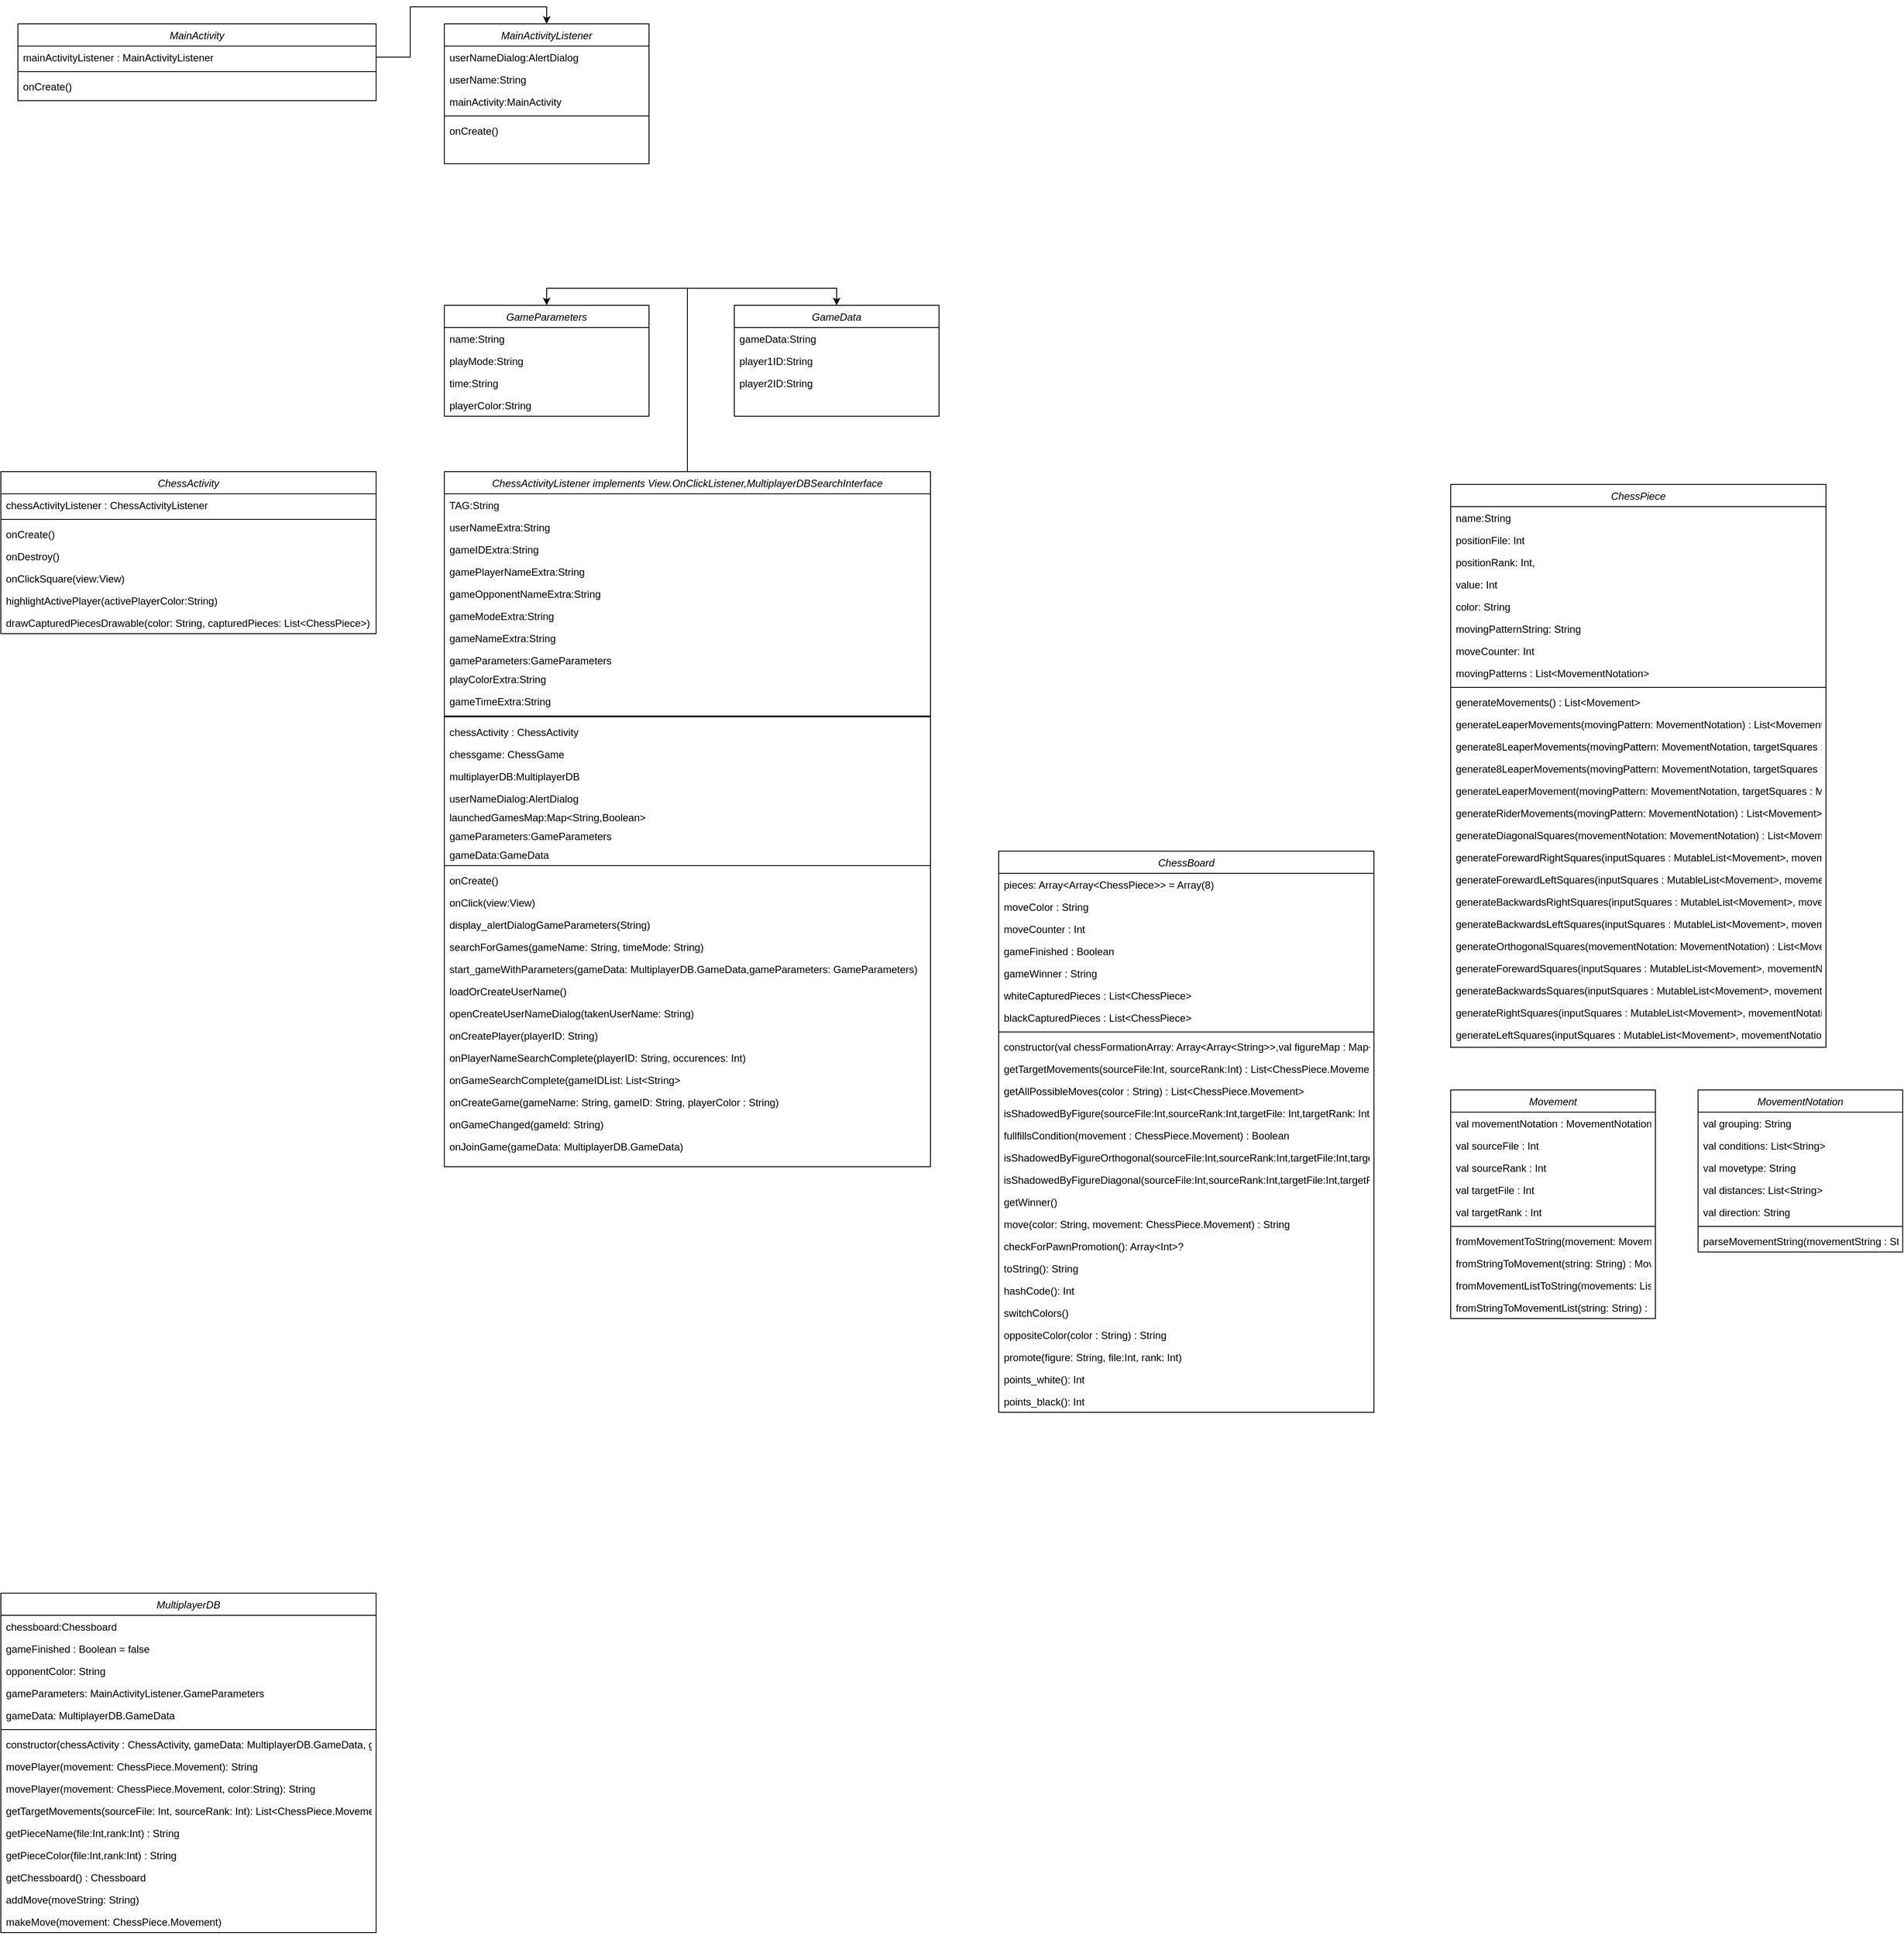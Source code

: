 <mxfile version="14.3.1" type="github">
  <diagram id="C5RBs43oDa-KdzZeNtuy" name="Page-1">
    <mxGraphModel dx="1583" dy="1800" grid="1" gridSize="10" guides="1" tooltips="1" connect="1" arrows="1" fold="1" page="1" pageScale="1" pageWidth="827" pageHeight="1169" math="0" shadow="0">
      <root>
        <mxCell id="WIyWlLk6GJQsqaUBKTNV-0" />
        <mxCell id="WIyWlLk6GJQsqaUBKTNV-1" parent="WIyWlLk6GJQsqaUBKTNV-0" />
        <mxCell id="zkfFHV4jXpPFQw0GAbJ--0" value="ChessActivity" style="swimlane;fontStyle=2;align=center;verticalAlign=top;childLayout=stackLayout;horizontal=1;startSize=26;horizontalStack=0;resizeParent=1;resizeLast=0;collapsible=1;marginBottom=0;rounded=0;shadow=0;strokeWidth=1;" parent="WIyWlLk6GJQsqaUBKTNV-1" vertex="1">
          <mxGeometry x="50" y="585" width="440" height="190" as="geometry">
            <mxRectangle x="230" y="140" width="160" height="26" as="alternateBounds" />
          </mxGeometry>
        </mxCell>
        <mxCell id="zkfFHV4jXpPFQw0GAbJ--3" value="chessActivityListener : ChessActivityListener" style="text;align=left;verticalAlign=top;spacingLeft=4;spacingRight=4;overflow=hidden;rotatable=0;points=[[0,0.5],[1,0.5]];portConstraint=eastwest;rounded=0;shadow=0;html=0;" parent="zkfFHV4jXpPFQw0GAbJ--0" vertex="1">
          <mxGeometry y="26" width="440" height="26" as="geometry" />
        </mxCell>
        <mxCell id="zkfFHV4jXpPFQw0GAbJ--4" value="" style="line;html=1;strokeWidth=1;align=left;verticalAlign=middle;spacingTop=-1;spacingLeft=3;spacingRight=3;rotatable=0;labelPosition=right;points=[];portConstraint=eastwest;" parent="zkfFHV4jXpPFQw0GAbJ--0" vertex="1">
          <mxGeometry y="52" width="440" height="8" as="geometry" />
        </mxCell>
        <mxCell id="zkfFHV4jXpPFQw0GAbJ--5" value="onCreate()" style="text;align=left;verticalAlign=top;spacingLeft=4;spacingRight=4;overflow=hidden;rotatable=0;points=[[0,0.5],[1,0.5]];portConstraint=eastwest;" parent="zkfFHV4jXpPFQw0GAbJ--0" vertex="1">
          <mxGeometry y="60" width="440" height="26" as="geometry" />
        </mxCell>
        <mxCell id="rWxJQ23QcNX7koDT0tqL-8" value="onDestroy()" style="text;align=left;verticalAlign=top;spacingLeft=4;spacingRight=4;overflow=hidden;rotatable=0;points=[[0,0.5],[1,0.5]];portConstraint=eastwest;" vertex="1" parent="zkfFHV4jXpPFQw0GAbJ--0">
          <mxGeometry y="86" width="440" height="26" as="geometry" />
        </mxCell>
        <mxCell id="rWxJQ23QcNX7koDT0tqL-9" value="onClickSquare(view:View)" style="text;align=left;verticalAlign=top;spacingLeft=4;spacingRight=4;overflow=hidden;rotatable=0;points=[[0,0.5],[1,0.5]];portConstraint=eastwest;" vertex="1" parent="zkfFHV4jXpPFQw0GAbJ--0">
          <mxGeometry y="112" width="440" height="26" as="geometry" />
        </mxCell>
        <mxCell id="rWxJQ23QcNX7koDT0tqL-10" value="highlightActivePlayer(activePlayerColor:String)" style="text;align=left;verticalAlign=top;spacingLeft=4;spacingRight=4;overflow=hidden;rotatable=0;points=[[0,0.5],[1,0.5]];portConstraint=eastwest;" vertex="1" parent="zkfFHV4jXpPFQw0GAbJ--0">
          <mxGeometry y="138" width="440" height="26" as="geometry" />
        </mxCell>
        <mxCell id="rWxJQ23QcNX7koDT0tqL-11" value="drawCapturedPiecesDrawable(color: String, capturedPieces: List&lt;ChessPiece&gt;)" style="text;align=left;verticalAlign=top;spacingLeft=4;spacingRight=4;overflow=hidden;rotatable=0;points=[[0,0.5],[1,0.5]];portConstraint=eastwest;" vertex="1" parent="zkfFHV4jXpPFQw0GAbJ--0">
          <mxGeometry y="164" width="440" height="26" as="geometry" />
        </mxCell>
        <mxCell id="rWxJQ23QcNX7koDT0tqL-0" value="MainActivityListener" style="swimlane;fontStyle=2;align=center;verticalAlign=top;childLayout=stackLayout;horizontal=1;startSize=26;horizontalStack=0;resizeParent=1;resizeLast=0;collapsible=1;marginBottom=0;rounded=0;shadow=0;strokeWidth=1;" vertex="1" parent="WIyWlLk6GJQsqaUBKTNV-1">
          <mxGeometry x="570" y="60" width="240" height="164" as="geometry">
            <mxRectangle x="230" y="140" width="160" height="26" as="alternateBounds" />
          </mxGeometry>
        </mxCell>
        <mxCell id="rWxJQ23QcNX7koDT0tqL-17" value="userNameDialog:AlertDialog" style="text;align=left;verticalAlign=top;spacingLeft=4;spacingRight=4;overflow=hidden;rotatable=0;points=[[0,0.5],[1,0.5]];portConstraint=eastwest;rounded=0;shadow=0;html=0;" vertex="1" parent="rWxJQ23QcNX7koDT0tqL-0">
          <mxGeometry y="26" width="240" height="26" as="geometry" />
        </mxCell>
        <mxCell id="rWxJQ23QcNX7koDT0tqL-18" value="userName:String" style="text;align=left;verticalAlign=top;spacingLeft=4;spacingRight=4;overflow=hidden;rotatable=0;points=[[0,0.5],[1,0.5]];portConstraint=eastwest;rounded=0;shadow=0;html=0;" vertex="1" parent="rWxJQ23QcNX7koDT0tqL-0">
          <mxGeometry y="52" width="240" height="26" as="geometry" />
        </mxCell>
        <mxCell id="rWxJQ23QcNX7koDT0tqL-16" value="mainActivity:MainActivity" style="text;align=left;verticalAlign=top;spacingLeft=4;spacingRight=4;overflow=hidden;rotatable=0;points=[[0,0.5],[1,0.5]];portConstraint=eastwest;rounded=0;shadow=0;html=0;" vertex="1" parent="rWxJQ23QcNX7koDT0tqL-0">
          <mxGeometry y="78" width="240" height="26" as="geometry" />
        </mxCell>
        <mxCell id="rWxJQ23QcNX7koDT0tqL-2" value="" style="line;html=1;strokeWidth=1;align=left;verticalAlign=middle;spacingTop=-1;spacingLeft=3;spacingRight=3;rotatable=0;labelPosition=right;points=[];portConstraint=eastwest;" vertex="1" parent="rWxJQ23QcNX7koDT0tqL-0">
          <mxGeometry y="104" width="240" height="8" as="geometry" />
        </mxCell>
        <mxCell id="rWxJQ23QcNX7koDT0tqL-3" value="onCreate()" style="text;align=left;verticalAlign=top;spacingLeft=4;spacingRight=4;overflow=hidden;rotatable=0;points=[[0,0.5],[1,0.5]];portConstraint=eastwest;" vertex="1" parent="rWxJQ23QcNX7koDT0tqL-0">
          <mxGeometry y="112" width="240" height="26" as="geometry" />
        </mxCell>
        <mxCell id="rWxJQ23QcNX7koDT0tqL-4" value="MainActivity" style="swimlane;fontStyle=2;align=center;verticalAlign=top;childLayout=stackLayout;horizontal=1;startSize=26;horizontalStack=0;resizeParent=1;resizeLast=0;collapsible=1;marginBottom=0;rounded=0;shadow=0;strokeWidth=1;" vertex="1" parent="WIyWlLk6GJQsqaUBKTNV-1">
          <mxGeometry x="70" y="60" width="420" height="90" as="geometry">
            <mxRectangle x="230" y="140" width="160" height="26" as="alternateBounds" />
          </mxGeometry>
        </mxCell>
        <mxCell id="rWxJQ23QcNX7koDT0tqL-5" value="mainActivityListener : MainActivityListener" style="text;align=left;verticalAlign=top;spacingLeft=4;spacingRight=4;overflow=hidden;rotatable=0;points=[[0,0.5],[1,0.5]];portConstraint=eastwest;rounded=0;shadow=0;html=0;" vertex="1" parent="rWxJQ23QcNX7koDT0tqL-4">
          <mxGeometry y="26" width="420" height="26" as="geometry" />
        </mxCell>
        <mxCell id="rWxJQ23QcNX7koDT0tqL-6" value="" style="line;html=1;strokeWidth=1;align=left;verticalAlign=middle;spacingTop=-1;spacingLeft=3;spacingRight=3;rotatable=0;labelPosition=right;points=[];portConstraint=eastwest;" vertex="1" parent="rWxJQ23QcNX7koDT0tqL-4">
          <mxGeometry y="52" width="420" height="8" as="geometry" />
        </mxCell>
        <mxCell id="rWxJQ23QcNX7koDT0tqL-7" value="onCreate()" style="text;align=left;verticalAlign=top;spacingLeft=4;spacingRight=4;overflow=hidden;rotatable=0;points=[[0,0.5],[1,0.5]];portConstraint=eastwest;" vertex="1" parent="rWxJQ23QcNX7koDT0tqL-4">
          <mxGeometry y="60" width="420" height="26" as="geometry" />
        </mxCell>
        <mxCell id="rWxJQ23QcNX7koDT0tqL-77" style="edgeStyle=orthogonalEdgeStyle;rounded=0;orthogonalLoop=1;jettySize=auto;html=1;exitX=0.5;exitY=0;exitDx=0;exitDy=0;entryX=0.5;entryY=0;entryDx=0;entryDy=0;" edge="1" parent="WIyWlLk6GJQsqaUBKTNV-1" source="rWxJQ23QcNX7koDT0tqL-12" target="rWxJQ23QcNX7koDT0tqL-19">
          <mxGeometry relative="1" as="geometry">
            <mxPoint x="800" y="350" as="targetPoint" />
          </mxGeometry>
        </mxCell>
        <mxCell id="rWxJQ23QcNX7koDT0tqL-78" style="edgeStyle=orthogonalEdgeStyle;rounded=0;orthogonalLoop=1;jettySize=auto;html=1;exitX=0.5;exitY=0;exitDx=0;exitDy=0;entryX=0.5;entryY=0;entryDx=0;entryDy=0;" edge="1" parent="WIyWlLk6GJQsqaUBKTNV-1" source="rWxJQ23QcNX7koDT0tqL-12" target="rWxJQ23QcNX7koDT0tqL-26">
          <mxGeometry relative="1" as="geometry" />
        </mxCell>
        <mxCell id="rWxJQ23QcNX7koDT0tqL-12" value="ChessActivityListener implements View.OnClickListener,MultiplayerDBSearchInterface" style="swimlane;fontStyle=2;align=center;verticalAlign=top;childLayout=stackLayout;horizontal=1;startSize=26;horizontalStack=0;resizeParent=1;resizeLast=0;collapsible=1;marginBottom=0;rounded=0;shadow=0;strokeWidth=1;" vertex="1" parent="WIyWlLk6GJQsqaUBKTNV-1">
          <mxGeometry x="570" y="585" width="570" height="815" as="geometry">
            <mxRectangle x="230" y="140" width="160" height="26" as="alternateBounds" />
          </mxGeometry>
        </mxCell>
        <mxCell id="rWxJQ23QcNX7koDT0tqL-37" value="TAG:String" style="text;align=left;verticalAlign=top;spacingLeft=4;spacingRight=4;overflow=hidden;rotatable=0;points=[[0,0.5],[1,0.5]];portConstraint=eastwest;rounded=0;shadow=0;html=0;" vertex="1" parent="rWxJQ23QcNX7koDT0tqL-12">
          <mxGeometry y="26" width="570" height="26" as="geometry" />
        </mxCell>
        <mxCell id="rWxJQ23QcNX7koDT0tqL-38" value="userNameExtra:String" style="text;align=left;verticalAlign=top;spacingLeft=4;spacingRight=4;overflow=hidden;rotatable=0;points=[[0,0.5],[1,0.5]];portConstraint=eastwest;rounded=0;shadow=0;html=0;" vertex="1" parent="rWxJQ23QcNX7koDT0tqL-12">
          <mxGeometry y="52" width="570" height="26" as="geometry" />
        </mxCell>
        <mxCell id="rWxJQ23QcNX7koDT0tqL-44" value="gameIDExtra:String" style="text;align=left;verticalAlign=top;spacingLeft=4;spacingRight=4;overflow=hidden;rotatable=0;points=[[0,0.5],[1,0.5]];portConstraint=eastwest;rounded=0;shadow=0;html=0;" vertex="1" parent="rWxJQ23QcNX7koDT0tqL-12">
          <mxGeometry y="78" width="570" height="26" as="geometry" />
        </mxCell>
        <mxCell id="rWxJQ23QcNX7koDT0tqL-45" value="gamePlayerNameExtra:String&#xa;" style="text;align=left;verticalAlign=top;spacingLeft=4;spacingRight=4;overflow=hidden;rotatable=0;points=[[0,0.5],[1,0.5]];portConstraint=eastwest;rounded=0;shadow=0;html=0;" vertex="1" parent="rWxJQ23QcNX7koDT0tqL-12">
          <mxGeometry y="104" width="570" height="26" as="geometry" />
        </mxCell>
        <mxCell id="rWxJQ23QcNX7koDT0tqL-46" value="gameOpponentNameExtra:String" style="text;align=left;verticalAlign=top;spacingLeft=4;spacingRight=4;overflow=hidden;rotatable=0;points=[[0,0.5],[1,0.5]];portConstraint=eastwest;rounded=0;shadow=0;html=0;" vertex="1" parent="rWxJQ23QcNX7koDT0tqL-12">
          <mxGeometry y="130" width="570" height="26" as="geometry" />
        </mxCell>
        <mxCell id="rWxJQ23QcNX7koDT0tqL-47" value="gameModeExtra:String" style="text;align=left;verticalAlign=top;spacingLeft=4;spacingRight=4;overflow=hidden;rotatable=0;points=[[0,0.5],[1,0.5]];portConstraint=eastwest;rounded=0;shadow=0;html=0;" vertex="1" parent="rWxJQ23QcNX7koDT0tqL-12">
          <mxGeometry y="156" width="570" height="26" as="geometry" />
        </mxCell>
        <mxCell id="rWxJQ23QcNX7koDT0tqL-48" value="gameNameExtra:String" style="text;align=left;verticalAlign=top;spacingLeft=4;spacingRight=4;overflow=hidden;rotatable=0;points=[[0,0.5],[1,0.5]];portConstraint=eastwest;rounded=0;shadow=0;html=0;" vertex="1" parent="rWxJQ23QcNX7koDT0tqL-12">
          <mxGeometry y="182" width="570" height="26" as="geometry" />
        </mxCell>
        <mxCell id="rWxJQ23QcNX7koDT0tqL-82" value="gameParameters:GameParameters" style="text;align=left;verticalAlign=top;spacingLeft=4;spacingRight=4;overflow=hidden;rotatable=0;points=[[0,0.5],[1,0.5]];portConstraint=eastwest;rounded=0;shadow=0;html=0;" vertex="1" parent="rWxJQ23QcNX7koDT0tqL-12">
          <mxGeometry y="208" width="570" height="22" as="geometry" />
        </mxCell>
        <mxCell id="rWxJQ23QcNX7koDT0tqL-50" value="playColorExtra:String" style="text;align=left;verticalAlign=top;spacingLeft=4;spacingRight=4;overflow=hidden;rotatable=0;points=[[0,0.5],[1,0.5]];portConstraint=eastwest;rounded=0;shadow=0;html=0;" vertex="1" parent="rWxJQ23QcNX7koDT0tqL-12">
          <mxGeometry y="230" width="570" height="26" as="geometry" />
        </mxCell>
        <mxCell id="rWxJQ23QcNX7koDT0tqL-49" value="gameTimeExtra:String" style="text;align=left;verticalAlign=top;spacingLeft=4;spacingRight=4;overflow=hidden;rotatable=0;points=[[0,0.5],[1,0.5]];portConstraint=eastwest;rounded=0;shadow=0;html=0;" vertex="1" parent="rWxJQ23QcNX7koDT0tqL-12">
          <mxGeometry y="256" width="570" height="26" as="geometry" />
        </mxCell>
        <mxCell id="rWxJQ23QcNX7koDT0tqL-88" value="" style="line;strokeWidth=2;html=1;" vertex="1" parent="rWxJQ23QcNX7koDT0tqL-12">
          <mxGeometry y="282" width="570" height="10" as="geometry" />
        </mxCell>
        <mxCell id="rWxJQ23QcNX7koDT0tqL-13" value="chessActivity : ChessActivity" style="text;align=left;verticalAlign=top;spacingLeft=4;spacingRight=4;overflow=hidden;rotatable=0;points=[[0,0.5],[1,0.5]];portConstraint=eastwest;rounded=0;shadow=0;html=0;" vertex="1" parent="rWxJQ23QcNX7koDT0tqL-12">
          <mxGeometry y="292" width="570" height="26" as="geometry" />
        </mxCell>
        <mxCell id="rWxJQ23QcNX7koDT0tqL-67" value="chessgame: ChessGame" style="text;align=left;verticalAlign=top;spacingLeft=4;spacingRight=4;overflow=hidden;rotatable=0;points=[[0,0.5],[1,0.5]];portConstraint=eastwest;rounded=0;shadow=0;html=0;" vertex="1" parent="rWxJQ23QcNX7koDT0tqL-12">
          <mxGeometry y="318" width="570" height="26" as="geometry" />
        </mxCell>
        <mxCell id="rWxJQ23QcNX7koDT0tqL-32" value="multiplayerDB:MultiplayerDB" style="text;align=left;verticalAlign=top;spacingLeft=4;spacingRight=4;overflow=hidden;rotatable=0;points=[[0,0.5],[1,0.5]];portConstraint=eastwest;rounded=0;shadow=0;html=0;" vertex="1" parent="rWxJQ23QcNX7koDT0tqL-12">
          <mxGeometry y="344" width="570" height="26" as="geometry" />
        </mxCell>
        <mxCell id="rWxJQ23QcNX7koDT0tqL-33" value="userNameDialog:AlertDialog" style="text;align=left;verticalAlign=top;spacingLeft=4;spacingRight=4;overflow=hidden;rotatable=0;points=[[0,0.5],[1,0.5]];portConstraint=eastwest;rounded=0;shadow=0;html=0;" vertex="1" parent="rWxJQ23QcNX7koDT0tqL-12">
          <mxGeometry y="370" width="570" height="22" as="geometry" />
        </mxCell>
        <mxCell id="rWxJQ23QcNX7koDT0tqL-34" value="launchedGamesMap:Map&lt;String,Boolean&gt;" style="text;align=left;verticalAlign=top;spacingLeft=4;spacingRight=4;overflow=hidden;rotatable=0;points=[[0,0.5],[1,0.5]];portConstraint=eastwest;rounded=0;shadow=0;html=0;" vertex="1" parent="rWxJQ23QcNX7koDT0tqL-12">
          <mxGeometry y="392" width="570" height="22" as="geometry" />
        </mxCell>
        <mxCell id="rWxJQ23QcNX7koDT0tqL-35" value="gameParameters:GameParameters" style="text;align=left;verticalAlign=top;spacingLeft=4;spacingRight=4;overflow=hidden;rotatable=0;points=[[0,0.5],[1,0.5]];portConstraint=eastwest;rounded=0;shadow=0;html=0;" vertex="1" parent="rWxJQ23QcNX7koDT0tqL-12">
          <mxGeometry y="414" width="570" height="22" as="geometry" />
        </mxCell>
        <mxCell id="rWxJQ23QcNX7koDT0tqL-85" value="gameData:GameData" style="text;align=left;verticalAlign=top;spacingLeft=4;spacingRight=4;overflow=hidden;rotatable=0;points=[[0,0.5],[1,0.5]];portConstraint=eastwest;rounded=0;shadow=0;html=0;" vertex="1" parent="rWxJQ23QcNX7koDT0tqL-12">
          <mxGeometry y="436" width="570" height="22" as="geometry" />
        </mxCell>
        <mxCell id="rWxJQ23QcNX7koDT0tqL-14" value="" style="line;html=1;strokeWidth=1;align=left;verticalAlign=middle;spacingTop=-1;spacingLeft=3;spacingRight=3;rotatable=0;labelPosition=right;points=[];portConstraint=eastwest;" vertex="1" parent="rWxJQ23QcNX7koDT0tqL-12">
          <mxGeometry y="458" width="570" height="8" as="geometry" />
        </mxCell>
        <mxCell id="rWxJQ23QcNX7koDT0tqL-15" value="onCreate()" style="text;align=left;verticalAlign=top;spacingLeft=4;spacingRight=4;overflow=hidden;rotatable=0;points=[[0,0.5],[1,0.5]];portConstraint=eastwest;" vertex="1" parent="rWxJQ23QcNX7koDT0tqL-12">
          <mxGeometry y="466" width="570" height="26" as="geometry" />
        </mxCell>
        <mxCell id="rWxJQ23QcNX7koDT0tqL-51" value="onClick(view:View)" style="text;align=left;verticalAlign=top;spacingLeft=4;spacingRight=4;overflow=hidden;rotatable=0;points=[[0,0.5],[1,0.5]];portConstraint=eastwest;" vertex="1" parent="rWxJQ23QcNX7koDT0tqL-12">
          <mxGeometry y="492" width="570" height="26" as="geometry" />
        </mxCell>
        <mxCell id="rWxJQ23QcNX7koDT0tqL-52" value="display_alertDialogGameParameters(String)" style="text;align=left;verticalAlign=top;spacingLeft=4;spacingRight=4;overflow=hidden;rotatable=0;points=[[0,0.5],[1,0.5]];portConstraint=eastwest;" vertex="1" parent="rWxJQ23QcNX7koDT0tqL-12">
          <mxGeometry y="518" width="570" height="26" as="geometry" />
        </mxCell>
        <mxCell id="rWxJQ23QcNX7koDT0tqL-55" value="searchForGames(gameName: String, timeMode: String)&#xa;" style="text;align=left;verticalAlign=top;spacingLeft=4;spacingRight=4;overflow=hidden;rotatable=0;points=[[0,0.5],[1,0.5]];portConstraint=eastwest;" vertex="1" parent="rWxJQ23QcNX7koDT0tqL-12">
          <mxGeometry y="544" width="570" height="26" as="geometry" />
        </mxCell>
        <mxCell id="rWxJQ23QcNX7koDT0tqL-56" value="start_gameWithParameters(gameData: MultiplayerDB.GameData,gameParameters: GameParameters)&#xa;" style="text;align=left;verticalAlign=top;spacingLeft=4;spacingRight=4;overflow=hidden;rotatable=0;points=[[0,0.5],[1,0.5]];portConstraint=eastwest;" vertex="1" parent="rWxJQ23QcNX7koDT0tqL-12">
          <mxGeometry y="570" width="570" height="26" as="geometry" />
        </mxCell>
        <mxCell id="rWxJQ23QcNX7koDT0tqL-57" value="loadOrCreateUserName()" style="text;align=left;verticalAlign=top;spacingLeft=4;spacingRight=4;overflow=hidden;rotatable=0;points=[[0,0.5],[1,0.5]];portConstraint=eastwest;" vertex="1" parent="rWxJQ23QcNX7koDT0tqL-12">
          <mxGeometry y="596" width="570" height="26" as="geometry" />
        </mxCell>
        <mxCell id="rWxJQ23QcNX7koDT0tqL-58" value="openCreateUserNameDialog(takenUserName: String)" style="text;align=left;verticalAlign=top;spacingLeft=4;spacingRight=4;overflow=hidden;rotatable=0;points=[[0,0.5],[1,0.5]];portConstraint=eastwest;" vertex="1" parent="rWxJQ23QcNX7koDT0tqL-12">
          <mxGeometry y="622" width="570" height="26" as="geometry" />
        </mxCell>
        <mxCell id="rWxJQ23QcNX7koDT0tqL-59" value=" onCreatePlayer(playerID: String)" style="text;align=left;verticalAlign=top;spacingLeft=4;spacingRight=4;overflow=hidden;rotatable=0;points=[[0,0.5],[1,0.5]];portConstraint=eastwest;" vertex="1" parent="rWxJQ23QcNX7koDT0tqL-12">
          <mxGeometry y="648" width="570" height="26" as="geometry" />
        </mxCell>
        <mxCell id="rWxJQ23QcNX7koDT0tqL-60" value="onPlayerNameSearchComplete(playerID: String, occurences: Int)" style="text;align=left;verticalAlign=top;spacingLeft=4;spacingRight=4;overflow=hidden;rotatable=0;points=[[0,0.5],[1,0.5]];portConstraint=eastwest;" vertex="1" parent="rWxJQ23QcNX7koDT0tqL-12">
          <mxGeometry y="674" width="570" height="26" as="geometry" />
        </mxCell>
        <mxCell id="rWxJQ23QcNX7koDT0tqL-61" value="onGameSearchComplete(gameIDList: List&lt;String&gt;" style="text;align=left;verticalAlign=top;spacingLeft=4;spacingRight=4;overflow=hidden;rotatable=0;points=[[0,0.5],[1,0.5]];portConstraint=eastwest;" vertex="1" parent="rWxJQ23QcNX7koDT0tqL-12">
          <mxGeometry y="700" width="570" height="26" as="geometry" />
        </mxCell>
        <mxCell id="rWxJQ23QcNX7koDT0tqL-62" value="onCreateGame(gameName: String, gameID: String, playerColor : String)" style="text;align=left;verticalAlign=top;spacingLeft=4;spacingRight=4;overflow=hidden;rotatable=0;points=[[0,0.5],[1,0.5]];portConstraint=eastwest;" vertex="1" parent="rWxJQ23QcNX7koDT0tqL-12">
          <mxGeometry y="726" width="570" height="26" as="geometry" />
        </mxCell>
        <mxCell id="rWxJQ23QcNX7koDT0tqL-63" value="onGameChanged(gameId: String)" style="text;align=left;verticalAlign=top;spacingLeft=4;spacingRight=4;overflow=hidden;rotatable=0;points=[[0,0.5],[1,0.5]];portConstraint=eastwest;" vertex="1" parent="rWxJQ23QcNX7koDT0tqL-12">
          <mxGeometry y="752" width="570" height="26" as="geometry" />
        </mxCell>
        <mxCell id="rWxJQ23QcNX7koDT0tqL-64" value="onJoinGame(gameData: MultiplayerDB.GameData)" style="text;align=left;verticalAlign=top;spacingLeft=4;spacingRight=4;overflow=hidden;rotatable=0;points=[[0,0.5],[1,0.5]];portConstraint=eastwest;" vertex="1" parent="rWxJQ23QcNX7koDT0tqL-12">
          <mxGeometry y="778" width="570" height="26" as="geometry" />
        </mxCell>
        <mxCell id="rWxJQ23QcNX7koDT0tqL-19" value="GameParameters" style="swimlane;fontStyle=2;align=center;verticalAlign=top;childLayout=stackLayout;horizontal=1;startSize=26;horizontalStack=0;resizeParent=1;resizeLast=0;collapsible=1;marginBottom=0;rounded=0;shadow=0;strokeWidth=1;" vertex="1" parent="WIyWlLk6GJQsqaUBKTNV-1">
          <mxGeometry x="570" y="390" width="240" height="130" as="geometry">
            <mxRectangle x="230" y="140" width="160" height="26" as="alternateBounds" />
          </mxGeometry>
        </mxCell>
        <mxCell id="rWxJQ23QcNX7koDT0tqL-20" value="name:String" style="text;align=left;verticalAlign=top;spacingLeft=4;spacingRight=4;overflow=hidden;rotatable=0;points=[[0,0.5],[1,0.5]];portConstraint=eastwest;rounded=0;shadow=0;html=0;" vertex="1" parent="rWxJQ23QcNX7koDT0tqL-19">
          <mxGeometry y="26" width="240" height="26" as="geometry" />
        </mxCell>
        <mxCell id="rWxJQ23QcNX7koDT0tqL-23" value="playMode:String" style="text;align=left;verticalAlign=top;spacingLeft=4;spacingRight=4;overflow=hidden;rotatable=0;points=[[0,0.5],[1,0.5]];portConstraint=eastwest;rounded=0;shadow=0;html=0;" vertex="1" parent="rWxJQ23QcNX7koDT0tqL-19">
          <mxGeometry y="52" width="240" height="26" as="geometry" />
        </mxCell>
        <mxCell id="rWxJQ23QcNX7koDT0tqL-24" value="time:String" style="text;align=left;verticalAlign=top;spacingLeft=4;spacingRight=4;overflow=hidden;rotatable=0;points=[[0,0.5],[1,0.5]];portConstraint=eastwest;rounded=0;shadow=0;html=0;" vertex="1" parent="rWxJQ23QcNX7koDT0tqL-19">
          <mxGeometry y="78" width="240" height="26" as="geometry" />
        </mxCell>
        <mxCell id="rWxJQ23QcNX7koDT0tqL-25" value="playerColor:String" style="text;align=left;verticalAlign=top;spacingLeft=4;spacingRight=4;overflow=hidden;rotatable=0;points=[[0,0.5],[1,0.5]];portConstraint=eastwest;rounded=0;shadow=0;html=0;" vertex="1" parent="rWxJQ23QcNX7koDT0tqL-19">
          <mxGeometry y="104" width="240" height="26" as="geometry" />
        </mxCell>
        <mxCell id="rWxJQ23QcNX7koDT0tqL-26" value="GameData" style="swimlane;fontStyle=2;align=center;verticalAlign=top;childLayout=stackLayout;horizontal=1;startSize=26;horizontalStack=0;resizeParent=1;resizeLast=0;collapsible=1;marginBottom=0;rounded=0;shadow=0;strokeWidth=1;" vertex="1" parent="WIyWlLk6GJQsqaUBKTNV-1">
          <mxGeometry x="910" y="390" width="240" height="130" as="geometry">
            <mxRectangle x="230" y="140" width="160" height="26" as="alternateBounds" />
          </mxGeometry>
        </mxCell>
        <mxCell id="rWxJQ23QcNX7koDT0tqL-27" value="gameData:String" style="text;align=left;verticalAlign=top;spacingLeft=4;spacingRight=4;overflow=hidden;rotatable=0;points=[[0,0.5],[1,0.5]];portConstraint=eastwest;rounded=0;shadow=0;html=0;" vertex="1" parent="rWxJQ23QcNX7koDT0tqL-26">
          <mxGeometry y="26" width="240" height="26" as="geometry" />
        </mxCell>
        <mxCell id="rWxJQ23QcNX7koDT0tqL-31" value="player1ID:String" style="text;align=left;verticalAlign=top;spacingLeft=4;spacingRight=4;overflow=hidden;rotatable=0;points=[[0,0.5],[1,0.5]];portConstraint=eastwest;rounded=0;shadow=0;html=0;" vertex="1" parent="rWxJQ23QcNX7koDT0tqL-26">
          <mxGeometry y="52" width="240" height="26" as="geometry" />
        </mxCell>
        <mxCell id="rWxJQ23QcNX7koDT0tqL-28" value="player2ID:String" style="text;align=left;verticalAlign=top;spacingLeft=4;spacingRight=4;overflow=hidden;rotatable=0;points=[[0,0.5],[1,0.5]];portConstraint=eastwest;rounded=0;shadow=0;html=0;" vertex="1" parent="rWxJQ23QcNX7koDT0tqL-26">
          <mxGeometry y="78" width="240" height="26" as="geometry" />
        </mxCell>
        <mxCell id="rWxJQ23QcNX7koDT0tqL-68" value="MultiplayerDB" style="swimlane;fontStyle=2;align=center;verticalAlign=top;childLayout=stackLayout;horizontal=1;startSize=26;horizontalStack=0;resizeParent=1;resizeLast=0;collapsible=1;marginBottom=0;rounded=0;shadow=0;strokeWidth=1;" vertex="1" parent="WIyWlLk6GJQsqaUBKTNV-1">
          <mxGeometry x="50" y="1900" width="440" height="398" as="geometry">
            <mxRectangle x="230" y="140" width="160" height="26" as="alternateBounds" />
          </mxGeometry>
        </mxCell>
        <mxCell id="rWxJQ23QcNX7koDT0tqL-69" value="chessboard:Chessboard" style="text;align=left;verticalAlign=top;spacingLeft=4;spacingRight=4;overflow=hidden;rotatable=0;points=[[0,0.5],[1,0.5]];portConstraint=eastwest;rounded=0;shadow=0;html=0;" vertex="1" parent="rWxJQ23QcNX7koDT0tqL-68">
          <mxGeometry y="26" width="440" height="26" as="geometry" />
        </mxCell>
        <mxCell id="rWxJQ23QcNX7koDT0tqL-94" value="gameFinished : Boolean = false" style="text;align=left;verticalAlign=top;spacingLeft=4;spacingRight=4;overflow=hidden;rotatable=0;points=[[0,0.5],[1,0.5]];portConstraint=eastwest;rounded=0;shadow=0;html=0;" vertex="1" parent="rWxJQ23QcNX7koDT0tqL-68">
          <mxGeometry y="52" width="440" height="26" as="geometry" />
        </mxCell>
        <mxCell id="rWxJQ23QcNX7koDT0tqL-93" value="opponentColor: String" style="text;align=left;verticalAlign=top;spacingLeft=4;spacingRight=4;overflow=hidden;rotatable=0;points=[[0,0.5],[1,0.5]];portConstraint=eastwest;rounded=0;shadow=0;html=0;" vertex="1" parent="rWxJQ23QcNX7koDT0tqL-68">
          <mxGeometry y="78" width="440" height="26" as="geometry" />
        </mxCell>
        <mxCell id="rWxJQ23QcNX7koDT0tqL-92" value="gameParameters: MainActivityListener.GameParameters" style="text;align=left;verticalAlign=top;spacingLeft=4;spacingRight=4;overflow=hidden;rotatable=0;points=[[0,0.5],[1,0.5]];portConstraint=eastwest;rounded=0;shadow=0;html=0;" vertex="1" parent="rWxJQ23QcNX7koDT0tqL-68">
          <mxGeometry y="104" width="440" height="26" as="geometry" />
        </mxCell>
        <mxCell id="rWxJQ23QcNX7koDT0tqL-91" value="gameData: MultiplayerDB.GameData" style="text;align=left;verticalAlign=top;spacingLeft=4;spacingRight=4;overflow=hidden;rotatable=0;points=[[0,0.5],[1,0.5]];portConstraint=eastwest;rounded=0;shadow=0;html=0;" vertex="1" parent="rWxJQ23QcNX7koDT0tqL-68">
          <mxGeometry y="130" width="440" height="26" as="geometry" />
        </mxCell>
        <mxCell id="rWxJQ23QcNX7koDT0tqL-70" value="" style="line;html=1;strokeWidth=1;align=left;verticalAlign=middle;spacingTop=-1;spacingLeft=3;spacingRight=3;rotatable=0;labelPosition=right;points=[];portConstraint=eastwest;" vertex="1" parent="rWxJQ23QcNX7koDT0tqL-68">
          <mxGeometry y="156" width="440" height="8" as="geometry" />
        </mxCell>
        <mxCell id="rWxJQ23QcNX7koDT0tqL-95" value="constructor(chessActivity : ChessActivity, gameData: MultiplayerDB.GameData, gameParameters: MainActivityListener.GameParameters)&#xa;" style="text;align=left;verticalAlign=top;spacingLeft=4;spacingRight=4;overflow=hidden;rotatable=0;points=[[0,0.5],[1,0.5]];portConstraint=eastwest;rounded=0;shadow=0;html=0;" vertex="1" parent="rWxJQ23QcNX7koDT0tqL-68">
          <mxGeometry y="164" width="440" height="26" as="geometry" />
        </mxCell>
        <mxCell id="rWxJQ23QcNX7koDT0tqL-96" value="movePlayer(movement: ChessPiece.Movement): String" style="text;align=left;verticalAlign=top;spacingLeft=4;spacingRight=4;overflow=hidden;rotatable=0;points=[[0,0.5],[1,0.5]];portConstraint=eastwest;rounded=0;shadow=0;html=0;" vertex="1" parent="rWxJQ23QcNX7koDT0tqL-68">
          <mxGeometry y="190" width="440" height="26" as="geometry" />
        </mxCell>
        <mxCell id="rWxJQ23QcNX7koDT0tqL-97" value="movePlayer(movement: ChessPiece.Movement, color:String): String" style="text;align=left;verticalAlign=top;spacingLeft=4;spacingRight=4;overflow=hidden;rotatable=0;points=[[0,0.5],[1,0.5]];portConstraint=eastwest;rounded=0;shadow=0;html=0;" vertex="1" parent="rWxJQ23QcNX7koDT0tqL-68">
          <mxGeometry y="216" width="440" height="26" as="geometry" />
        </mxCell>
        <mxCell id="rWxJQ23QcNX7koDT0tqL-98" value="getTargetMovements(sourceFile: Int, sourceRank: Int): List&lt;ChessPiece.Movement&gt;" style="text;align=left;verticalAlign=top;spacingLeft=4;spacingRight=4;overflow=hidden;rotatable=0;points=[[0,0.5],[1,0.5]];portConstraint=eastwest;rounded=0;shadow=0;html=0;" vertex="1" parent="rWxJQ23QcNX7koDT0tqL-68">
          <mxGeometry y="242" width="440" height="26" as="geometry" />
        </mxCell>
        <mxCell id="rWxJQ23QcNX7koDT0tqL-99" value="getPieceName(file:Int,rank:Int) : String" style="text;align=left;verticalAlign=top;spacingLeft=4;spacingRight=4;overflow=hidden;rotatable=0;points=[[0,0.5],[1,0.5]];portConstraint=eastwest;rounded=0;shadow=0;html=0;" vertex="1" parent="rWxJQ23QcNX7koDT0tqL-68">
          <mxGeometry y="268" width="440" height="26" as="geometry" />
        </mxCell>
        <mxCell id="rWxJQ23QcNX7koDT0tqL-100" value="getPieceColor(file:Int,rank:Int) : String" style="text;align=left;verticalAlign=top;spacingLeft=4;spacingRight=4;overflow=hidden;rotatable=0;points=[[0,0.5],[1,0.5]];portConstraint=eastwest;rounded=0;shadow=0;html=0;" vertex="1" parent="rWxJQ23QcNX7koDT0tqL-68">
          <mxGeometry y="294" width="440" height="26" as="geometry" />
        </mxCell>
        <mxCell id="rWxJQ23QcNX7koDT0tqL-101" value="getChessboard() : Chessboard" style="text;align=left;verticalAlign=top;spacingLeft=4;spacingRight=4;overflow=hidden;rotatable=0;points=[[0,0.5],[1,0.5]];portConstraint=eastwest;rounded=0;shadow=0;html=0;" vertex="1" parent="rWxJQ23QcNX7koDT0tqL-68">
          <mxGeometry y="320" width="440" height="26" as="geometry" />
        </mxCell>
        <mxCell id="rWxJQ23QcNX7koDT0tqL-102" value="addMove(moveString:  String)" style="text;align=left;verticalAlign=top;spacingLeft=4;spacingRight=4;overflow=hidden;rotatable=0;points=[[0,0.5],[1,0.5]];portConstraint=eastwest;rounded=0;shadow=0;html=0;" vertex="1" parent="rWxJQ23QcNX7koDT0tqL-68">
          <mxGeometry y="346" width="440" height="26" as="geometry" />
        </mxCell>
        <mxCell id="rWxJQ23QcNX7koDT0tqL-103" value="makeMove(movement: ChessPiece.Movement)" style="text;align=left;verticalAlign=top;spacingLeft=4;spacingRight=4;overflow=hidden;rotatable=0;points=[[0,0.5],[1,0.5]];portConstraint=eastwest;rounded=0;shadow=0;html=0;" vertex="1" parent="rWxJQ23QcNX7koDT0tqL-68">
          <mxGeometry y="372" width="440" height="26" as="geometry" />
        </mxCell>
        <mxCell id="rWxJQ23QcNX7koDT0tqL-76" style="edgeStyle=orthogonalEdgeStyle;rounded=0;orthogonalLoop=1;jettySize=auto;html=1;exitX=1;exitY=0.5;exitDx=0;exitDy=0;entryX=0.5;entryY=0;entryDx=0;entryDy=0;" edge="1" parent="WIyWlLk6GJQsqaUBKTNV-1" source="rWxJQ23QcNX7koDT0tqL-5" target="rWxJQ23QcNX7koDT0tqL-0">
          <mxGeometry relative="1" as="geometry" />
        </mxCell>
        <mxCell id="rWxJQ23QcNX7koDT0tqL-104" value="ChessBoard" style="swimlane;fontStyle=2;align=center;verticalAlign=top;childLayout=stackLayout;horizontal=1;startSize=26;horizontalStack=0;resizeParent=1;resizeLast=0;collapsible=1;marginBottom=0;rounded=0;shadow=0;strokeWidth=1;" vertex="1" parent="WIyWlLk6GJQsqaUBKTNV-1">
          <mxGeometry x="1220" y="1030" width="440" height="658" as="geometry">
            <mxRectangle x="230" y="140" width="160" height="26" as="alternateBounds" />
          </mxGeometry>
        </mxCell>
        <mxCell id="rWxJQ23QcNX7koDT0tqL-105" value="pieces: Array&lt;Array&lt;ChessPiece&gt;&gt; = Array(8)" style="text;align=left;verticalAlign=top;spacingLeft=4;spacingRight=4;overflow=hidden;rotatable=0;points=[[0,0.5],[1,0.5]];portConstraint=eastwest;rounded=0;shadow=0;html=0;" vertex="1" parent="rWxJQ23QcNX7koDT0tqL-104">
          <mxGeometry y="26" width="440" height="26" as="geometry" />
        </mxCell>
        <mxCell id="rWxJQ23QcNX7koDT0tqL-106" value="moveColor : String" style="text;align=left;verticalAlign=top;spacingLeft=4;spacingRight=4;overflow=hidden;rotatable=0;points=[[0,0.5],[1,0.5]];portConstraint=eastwest;rounded=0;shadow=0;html=0;" vertex="1" parent="rWxJQ23QcNX7koDT0tqL-104">
          <mxGeometry y="52" width="440" height="26" as="geometry" />
        </mxCell>
        <mxCell id="rWxJQ23QcNX7koDT0tqL-107" value="moveCounter : Int" style="text;align=left;verticalAlign=top;spacingLeft=4;spacingRight=4;overflow=hidden;rotatable=0;points=[[0,0.5],[1,0.5]];portConstraint=eastwest;rounded=0;shadow=0;html=0;" vertex="1" parent="rWxJQ23QcNX7koDT0tqL-104">
          <mxGeometry y="78" width="440" height="26" as="geometry" />
        </mxCell>
        <mxCell id="rWxJQ23QcNX7koDT0tqL-108" value="gameFinished : Boolean" style="text;align=left;verticalAlign=top;spacingLeft=4;spacingRight=4;overflow=hidden;rotatable=0;points=[[0,0.5],[1,0.5]];portConstraint=eastwest;rounded=0;shadow=0;html=0;" vertex="1" parent="rWxJQ23QcNX7koDT0tqL-104">
          <mxGeometry y="104" width="440" height="26" as="geometry" />
        </mxCell>
        <mxCell id="rWxJQ23QcNX7koDT0tqL-109" value="gameWinner : String" style="text;align=left;verticalAlign=top;spacingLeft=4;spacingRight=4;overflow=hidden;rotatable=0;points=[[0,0.5],[1,0.5]];portConstraint=eastwest;rounded=0;shadow=0;html=0;" vertex="1" parent="rWxJQ23QcNX7koDT0tqL-104">
          <mxGeometry y="130" width="440" height="26" as="geometry" />
        </mxCell>
        <mxCell id="rWxJQ23QcNX7koDT0tqL-121" value="whiteCapturedPieces : List&lt;ChessPiece&gt;" style="text;align=left;verticalAlign=top;spacingLeft=4;spacingRight=4;overflow=hidden;rotatable=0;points=[[0,0.5],[1,0.5]];portConstraint=eastwest;rounded=0;shadow=0;html=0;" vertex="1" parent="rWxJQ23QcNX7koDT0tqL-104">
          <mxGeometry y="156" width="440" height="26" as="geometry" />
        </mxCell>
        <mxCell id="rWxJQ23QcNX7koDT0tqL-122" value="blackCapturedPieces : List&lt;ChessPiece&gt;" style="text;align=left;verticalAlign=top;spacingLeft=4;spacingRight=4;overflow=hidden;rotatable=0;points=[[0,0.5],[1,0.5]];portConstraint=eastwest;rounded=0;shadow=0;html=0;" vertex="1" parent="rWxJQ23QcNX7koDT0tqL-104">
          <mxGeometry y="182" width="440" height="26" as="geometry" />
        </mxCell>
        <mxCell id="rWxJQ23QcNX7koDT0tqL-110" value="" style="line;html=1;strokeWidth=1;align=left;verticalAlign=middle;spacingTop=-1;spacingLeft=3;spacingRight=3;rotatable=0;labelPosition=right;points=[];portConstraint=eastwest;" vertex="1" parent="rWxJQ23QcNX7koDT0tqL-104">
          <mxGeometry y="208" width="440" height="8" as="geometry" />
        </mxCell>
        <mxCell id="rWxJQ23QcNX7koDT0tqL-111" value="constructor(val chessFormationArray: Array&lt;Array&lt;String&gt;&gt;,val figureMap : Map&lt;String, FigureParser.Figure&gt; )" style="text;align=left;verticalAlign=top;spacingLeft=4;spacingRight=4;overflow=hidden;rotatable=0;points=[[0,0.5],[1,0.5]];portConstraint=eastwest;rounded=0;shadow=0;html=0;" vertex="1" parent="rWxJQ23QcNX7koDT0tqL-104">
          <mxGeometry y="216" width="440" height="26" as="geometry" />
        </mxCell>
        <mxCell id="rWxJQ23QcNX7koDT0tqL-117" value="getTargetMovements(sourceFile:Int, sourceRank:Int) : List&lt;ChessPiece.Movement&gt;" style="text;align=left;verticalAlign=top;spacingLeft=4;spacingRight=4;overflow=hidden;rotatable=0;points=[[0,0.5],[1,0.5]];portConstraint=eastwest;rounded=0;shadow=0;html=0;" vertex="1" parent="rWxJQ23QcNX7koDT0tqL-104">
          <mxGeometry y="242" width="440" height="26" as="geometry" />
        </mxCell>
        <mxCell id="rWxJQ23QcNX7koDT0tqL-118" value="getAllPossibleMoves(color : String) : List&lt;ChessPiece.Movement&gt;" style="text;align=left;verticalAlign=top;spacingLeft=4;spacingRight=4;overflow=hidden;rotatable=0;points=[[0,0.5],[1,0.5]];portConstraint=eastwest;rounded=0;shadow=0;html=0;" vertex="1" parent="rWxJQ23QcNX7koDT0tqL-104">
          <mxGeometry y="268" width="440" height="26" as="geometry" />
        </mxCell>
        <mxCell id="rWxJQ23QcNX7koDT0tqL-119" value="isShadowedByFigure(sourceFile:Int,sourceRank:Int,targetFile: Int,targetRank: Int) : Boolean" style="text;align=left;verticalAlign=top;spacingLeft=4;spacingRight=4;overflow=hidden;rotatable=0;points=[[0,0.5],[1,0.5]];portConstraint=eastwest;rounded=0;shadow=0;html=0;" vertex="1" parent="rWxJQ23QcNX7koDT0tqL-104">
          <mxGeometry y="294" width="440" height="26" as="geometry" />
        </mxCell>
        <mxCell id="rWxJQ23QcNX7koDT0tqL-123" value="fullfillsCondition(movement : ChessPiece.Movement) : Boolean" style="text;align=left;verticalAlign=top;spacingLeft=4;spacingRight=4;overflow=hidden;rotatable=0;points=[[0,0.5],[1,0.5]];portConstraint=eastwest;rounded=0;shadow=0;html=0;" vertex="1" parent="rWxJQ23QcNX7koDT0tqL-104">
          <mxGeometry y="320" width="440" height="26" as="geometry" />
        </mxCell>
        <mxCell id="rWxJQ23QcNX7koDT0tqL-124" value="isShadowedByFigureOrthogonal(sourceFile:Int,sourceRank:Int,targetFile:Int,targetRank: Int) : Boolean" style="text;align=left;verticalAlign=top;spacingLeft=4;spacingRight=4;overflow=hidden;rotatable=0;points=[[0,0.5],[1,0.5]];portConstraint=eastwest;rounded=0;shadow=0;html=0;" vertex="1" parent="rWxJQ23QcNX7koDT0tqL-104">
          <mxGeometry y="346" width="440" height="26" as="geometry" />
        </mxCell>
        <mxCell id="rWxJQ23QcNX7koDT0tqL-125" value="isShadowedByFigureDiagonal(sourceFile:Int,sourceRank:Int,targetFile:Int,targetRank: Int) : Boolean" style="text;align=left;verticalAlign=top;spacingLeft=4;spacingRight=4;overflow=hidden;rotatable=0;points=[[0,0.5],[1,0.5]];portConstraint=eastwest;rounded=0;shadow=0;html=0;" vertex="1" parent="rWxJQ23QcNX7koDT0tqL-104">
          <mxGeometry y="372" width="440" height="26" as="geometry" />
        </mxCell>
        <mxCell id="rWxJQ23QcNX7koDT0tqL-126" value="getWinner()" style="text;align=left;verticalAlign=top;spacingLeft=4;spacingRight=4;overflow=hidden;rotatable=0;points=[[0,0.5],[1,0.5]];portConstraint=eastwest;rounded=0;shadow=0;html=0;" vertex="1" parent="rWxJQ23QcNX7koDT0tqL-104">
          <mxGeometry y="398" width="440" height="26" as="geometry" />
        </mxCell>
        <mxCell id="rWxJQ23QcNX7koDT0tqL-127" value="move(color: String, movement: ChessPiece.Movement) : String" style="text;align=left;verticalAlign=top;spacingLeft=4;spacingRight=4;overflow=hidden;rotatable=0;points=[[0,0.5],[1,0.5]];portConstraint=eastwest;rounded=0;shadow=0;html=0;" vertex="1" parent="rWxJQ23QcNX7koDT0tqL-104">
          <mxGeometry y="424" width="440" height="26" as="geometry" />
        </mxCell>
        <mxCell id="rWxJQ23QcNX7koDT0tqL-128" value="checkForPawnPromotion(): Array&lt;Int&gt;?" style="text;align=left;verticalAlign=top;spacingLeft=4;spacingRight=4;overflow=hidden;rotatable=0;points=[[0,0.5],[1,0.5]];portConstraint=eastwest;" vertex="1" parent="rWxJQ23QcNX7koDT0tqL-104">
          <mxGeometry y="450" width="440" height="26" as="geometry" />
        </mxCell>
        <mxCell id="rWxJQ23QcNX7koDT0tqL-135" value="toString(): String" style="text;align=left;verticalAlign=top;spacingLeft=4;spacingRight=4;overflow=hidden;rotatable=0;points=[[0,0.5],[1,0.5]];portConstraint=eastwest;" vertex="1" parent="rWxJQ23QcNX7koDT0tqL-104">
          <mxGeometry y="476" width="440" height="26" as="geometry" />
        </mxCell>
        <mxCell id="rWxJQ23QcNX7koDT0tqL-134" value="hashCode(): Int" style="text;align=left;verticalAlign=top;spacingLeft=4;spacingRight=4;overflow=hidden;rotatable=0;points=[[0,0.5],[1,0.5]];portConstraint=eastwest;" vertex="1" parent="rWxJQ23QcNX7koDT0tqL-104">
          <mxGeometry y="502" width="440" height="26" as="geometry" />
        </mxCell>
        <mxCell id="rWxJQ23QcNX7koDT0tqL-132" value="switchColors()" style="text;align=left;verticalAlign=top;spacingLeft=4;spacingRight=4;overflow=hidden;rotatable=0;points=[[0,0.5],[1,0.5]];portConstraint=eastwest;" vertex="1" parent="rWxJQ23QcNX7koDT0tqL-104">
          <mxGeometry y="528" width="440" height="26" as="geometry" />
        </mxCell>
        <mxCell id="rWxJQ23QcNX7koDT0tqL-133" value="oppositeColor(color : String) : String" style="text;align=left;verticalAlign=top;spacingLeft=4;spacingRight=4;overflow=hidden;rotatable=0;points=[[0,0.5],[1,0.5]];portConstraint=eastwest;" vertex="1" parent="rWxJQ23QcNX7koDT0tqL-104">
          <mxGeometry y="554" width="440" height="26" as="geometry" />
        </mxCell>
        <mxCell id="rWxJQ23QcNX7koDT0tqL-131" value=" promote(figure: String, file:Int, rank: Int)" style="text;align=left;verticalAlign=top;spacingLeft=4;spacingRight=4;overflow=hidden;rotatable=0;points=[[0,0.5],[1,0.5]];portConstraint=eastwest;" vertex="1" parent="rWxJQ23QcNX7koDT0tqL-104">
          <mxGeometry y="580" width="440" height="26" as="geometry" />
        </mxCell>
        <mxCell id="rWxJQ23QcNX7koDT0tqL-130" value=" points_white(): Int" style="text;align=left;verticalAlign=top;spacingLeft=4;spacingRight=4;overflow=hidden;rotatable=0;points=[[0,0.5],[1,0.5]];portConstraint=eastwest;" vertex="1" parent="rWxJQ23QcNX7koDT0tqL-104">
          <mxGeometry y="606" width="440" height="26" as="geometry" />
        </mxCell>
        <mxCell id="rWxJQ23QcNX7koDT0tqL-129" value=" points_black(): Int" style="text;align=left;verticalAlign=top;spacingLeft=4;spacingRight=4;overflow=hidden;rotatable=0;points=[[0,0.5],[1,0.5]];portConstraint=eastwest;" vertex="1" parent="rWxJQ23QcNX7koDT0tqL-104">
          <mxGeometry y="632" width="440" height="26" as="geometry" />
        </mxCell>
        <mxCell id="rWxJQ23QcNX7koDT0tqL-136" value="ChessPiece" style="swimlane;fontStyle=2;align=center;verticalAlign=top;childLayout=stackLayout;horizontal=1;startSize=26;horizontalStack=0;resizeParent=1;resizeLast=0;collapsible=1;marginBottom=0;rounded=0;shadow=0;strokeWidth=1;" vertex="1" parent="WIyWlLk6GJQsqaUBKTNV-1">
          <mxGeometry x="1750" y="600" width="440" height="660" as="geometry">
            <mxRectangle x="230" y="140" width="160" height="26" as="alternateBounds" />
          </mxGeometry>
        </mxCell>
        <mxCell id="rWxJQ23QcNX7koDT0tqL-137" value="name:String" style="text;align=left;verticalAlign=top;spacingLeft=4;spacingRight=4;overflow=hidden;rotatable=0;points=[[0,0.5],[1,0.5]];portConstraint=eastwest;rounded=0;shadow=0;html=0;" vertex="1" parent="rWxJQ23QcNX7koDT0tqL-136">
          <mxGeometry y="26" width="440" height="26" as="geometry" />
        </mxCell>
        <mxCell id="rWxJQ23QcNX7koDT0tqL-138" value=" positionFile: Int" style="text;align=left;verticalAlign=top;spacingLeft=4;spacingRight=4;overflow=hidden;rotatable=0;points=[[0,0.5],[1,0.5]];portConstraint=eastwest;rounded=0;shadow=0;html=0;" vertex="1" parent="rWxJQ23QcNX7koDT0tqL-136">
          <mxGeometry y="52" width="440" height="26" as="geometry" />
        </mxCell>
        <mxCell id="rWxJQ23QcNX7koDT0tqL-139" value=" positionRank: Int," style="text;align=left;verticalAlign=top;spacingLeft=4;spacingRight=4;overflow=hidden;rotatable=0;points=[[0,0.5],[1,0.5]];portConstraint=eastwest;rounded=0;shadow=0;html=0;" vertex="1" parent="rWxJQ23QcNX7koDT0tqL-136">
          <mxGeometry y="78" width="440" height="26" as="geometry" />
        </mxCell>
        <mxCell id="rWxJQ23QcNX7koDT0tqL-140" value="value: Int" style="text;align=left;verticalAlign=top;spacingLeft=4;spacingRight=4;overflow=hidden;rotatable=0;points=[[0,0.5],[1,0.5]];portConstraint=eastwest;rounded=0;shadow=0;html=0;" vertex="1" parent="rWxJQ23QcNX7koDT0tqL-136">
          <mxGeometry y="104" width="440" height="26" as="geometry" />
        </mxCell>
        <mxCell id="rWxJQ23QcNX7koDT0tqL-141" value="color: String" style="text;align=left;verticalAlign=top;spacingLeft=4;spacingRight=4;overflow=hidden;rotatable=0;points=[[0,0.5],[1,0.5]];portConstraint=eastwest;rounded=0;shadow=0;html=0;" vertex="1" parent="rWxJQ23QcNX7koDT0tqL-136">
          <mxGeometry y="130" width="440" height="26" as="geometry" />
        </mxCell>
        <mxCell id="rWxJQ23QcNX7koDT0tqL-142" value="movingPatternString: String" style="text;align=left;verticalAlign=top;spacingLeft=4;spacingRight=4;overflow=hidden;rotatable=0;points=[[0,0.5],[1,0.5]];portConstraint=eastwest;rounded=0;shadow=0;html=0;" vertex="1" parent="rWxJQ23QcNX7koDT0tqL-136">
          <mxGeometry y="156" width="440" height="26" as="geometry" />
        </mxCell>
        <mxCell id="rWxJQ23QcNX7koDT0tqL-143" value="moveCounter: Int" style="text;align=left;verticalAlign=top;spacingLeft=4;spacingRight=4;overflow=hidden;rotatable=0;points=[[0,0.5],[1,0.5]];portConstraint=eastwest;rounded=0;shadow=0;html=0;" vertex="1" parent="rWxJQ23QcNX7koDT0tqL-136">
          <mxGeometry y="182" width="440" height="26" as="geometry" />
        </mxCell>
        <mxCell id="rWxJQ23QcNX7koDT0tqL-162" value="movingPatterns : List&lt;MovementNotation&gt;" style="text;align=left;verticalAlign=top;spacingLeft=4;spacingRight=4;overflow=hidden;rotatable=0;points=[[0,0.5],[1,0.5]];portConstraint=eastwest;rounded=0;shadow=0;html=0;" vertex="1" parent="rWxJQ23QcNX7koDT0tqL-136">
          <mxGeometry y="208" width="440" height="26" as="geometry" />
        </mxCell>
        <mxCell id="rWxJQ23QcNX7koDT0tqL-144" value="" style="line;html=1;strokeWidth=1;align=left;verticalAlign=middle;spacingTop=-1;spacingLeft=3;spacingRight=3;rotatable=0;labelPosition=right;points=[];portConstraint=eastwest;" vertex="1" parent="rWxJQ23QcNX7koDT0tqL-136">
          <mxGeometry y="234" width="440" height="8" as="geometry" />
        </mxCell>
        <mxCell id="rWxJQ23QcNX7koDT0tqL-145" value="generateMovements() : List&lt;Movement&gt;" style="text;align=left;verticalAlign=top;spacingLeft=4;spacingRight=4;overflow=hidden;rotatable=0;points=[[0,0.5],[1,0.5]];portConstraint=eastwest;rounded=0;shadow=0;html=0;" vertex="1" parent="rWxJQ23QcNX7koDT0tqL-136">
          <mxGeometry y="242" width="440" height="26" as="geometry" />
        </mxCell>
        <mxCell id="rWxJQ23QcNX7koDT0tqL-146" value="generateLeaperMovements(movingPattern: MovementNotation) : List&lt;Movement&gt;" style="text;align=left;verticalAlign=top;spacingLeft=4;spacingRight=4;overflow=hidden;rotatable=0;points=[[0,0.5],[1,0.5]];portConstraint=eastwest;rounded=0;shadow=0;html=0;" vertex="1" parent="rWxJQ23QcNX7koDT0tqL-136">
          <mxGeometry y="268" width="440" height="26" as="geometry" />
        </mxCell>
        <mxCell id="rWxJQ23QcNX7koDT0tqL-147" value="generate8LeaperMovements(movingPattern: MovementNotation, targetSquares : MutableList&lt;Movement&gt;, m1: Int, m2: Int)" style="text;align=left;verticalAlign=top;spacingLeft=4;spacingRight=4;overflow=hidden;rotatable=0;points=[[0,0.5],[1,0.5]];portConstraint=eastwest;rounded=0;shadow=0;html=0;" vertex="1" parent="rWxJQ23QcNX7koDT0tqL-136">
          <mxGeometry y="294" width="440" height="26" as="geometry" />
        </mxCell>
        <mxCell id="rWxJQ23QcNX7koDT0tqL-148" value="generate8LeaperMovements(movingPattern: MovementNotation, targetSquares : MutableList&lt;Movement&gt;, m1: Int, m2: Int)" style="text;align=left;verticalAlign=top;spacingLeft=4;spacingRight=4;overflow=hidden;rotatable=0;points=[[0,0.5],[1,0.5]];portConstraint=eastwest;rounded=0;shadow=0;html=0;" vertex="1" parent="rWxJQ23QcNX7koDT0tqL-136">
          <mxGeometry y="320" width="440" height="26" as="geometry" />
        </mxCell>
        <mxCell id="rWxJQ23QcNX7koDT0tqL-149" value="generateLeaperMovement(movingPattern: MovementNotation, targetSquares : MutableList&lt;Movement&gt;, m1: Int, m2: Int)" style="text;align=left;verticalAlign=top;spacingLeft=4;spacingRight=4;overflow=hidden;rotatable=0;points=[[0,0.5],[1,0.5]];portConstraint=eastwest;rounded=0;shadow=0;html=0;" vertex="1" parent="rWxJQ23QcNX7koDT0tqL-136">
          <mxGeometry y="346" width="440" height="26" as="geometry" />
        </mxCell>
        <mxCell id="rWxJQ23QcNX7koDT0tqL-150" value="generateRiderMovements(movingPattern: MovementNotation) : List&lt;Movement&gt;" style="text;align=left;verticalAlign=top;spacingLeft=4;spacingRight=4;overflow=hidden;rotatable=0;points=[[0,0.5],[1,0.5]];portConstraint=eastwest;rounded=0;shadow=0;html=0;" vertex="1" parent="rWxJQ23QcNX7koDT0tqL-136">
          <mxGeometry y="372" width="440" height="26" as="geometry" />
        </mxCell>
        <mxCell id="rWxJQ23QcNX7koDT0tqL-151" value="generateDiagonalSquares(movementNotation: MovementNotation) : List&lt;Movement&gt;" style="text;align=left;verticalAlign=top;spacingLeft=4;spacingRight=4;overflow=hidden;rotatable=0;points=[[0,0.5],[1,0.5]];portConstraint=eastwest;rounded=0;shadow=0;html=0;" vertex="1" parent="rWxJQ23QcNX7koDT0tqL-136">
          <mxGeometry y="398" width="440" height="26" as="geometry" />
        </mxCell>
        <mxCell id="rWxJQ23QcNX7koDT0tqL-152" value="generateForewardRightSquares(inputSquares : MutableList&lt;Movement&gt;, movementNotation: MovementNotation, distance : Int) : List&lt;Movement&gt;" style="text;align=left;verticalAlign=top;spacingLeft=4;spacingRight=4;overflow=hidden;rotatable=0;points=[[0,0.5],[1,0.5]];portConstraint=eastwest;rounded=0;shadow=0;html=0;" vertex="1" parent="rWxJQ23QcNX7koDT0tqL-136">
          <mxGeometry y="424" width="440" height="26" as="geometry" />
        </mxCell>
        <mxCell id="rWxJQ23QcNX7koDT0tqL-153" value="generateForewardLeftSquares(inputSquares : MutableList&lt;Movement&gt;, movementNotation: MovementNotation, distance : Int) : List&lt;Movement&gt;" style="text;align=left;verticalAlign=top;spacingLeft=4;spacingRight=4;overflow=hidden;rotatable=0;points=[[0,0.5],[1,0.5]];portConstraint=eastwest;rounded=0;shadow=0;html=0;" vertex="1" parent="rWxJQ23QcNX7koDT0tqL-136">
          <mxGeometry y="450" width="440" height="26" as="geometry" />
        </mxCell>
        <mxCell id="rWxJQ23QcNX7koDT0tqL-154" value="generateBackwardsRightSquares(inputSquares : MutableList&lt;Movement&gt;, movementNotation: MovementNotation, distance : Int) : List&lt;Movement&gt;" style="text;align=left;verticalAlign=top;spacingLeft=4;spacingRight=4;overflow=hidden;rotatable=0;points=[[0,0.5],[1,0.5]];portConstraint=eastwest;" vertex="1" parent="rWxJQ23QcNX7koDT0tqL-136">
          <mxGeometry y="476" width="440" height="26" as="geometry" />
        </mxCell>
        <mxCell id="rWxJQ23QcNX7koDT0tqL-155" value="generateBackwardsLeftSquares(inputSquares : MutableList&lt;Movement&gt;, movementNotation: MovementNotation, distance : Int) : List&lt;Movement&gt;" style="text;align=left;verticalAlign=top;spacingLeft=4;spacingRight=4;overflow=hidden;rotatable=0;points=[[0,0.5],[1,0.5]];portConstraint=eastwest;" vertex="1" parent="rWxJQ23QcNX7koDT0tqL-136">
          <mxGeometry y="502" width="440" height="26" as="geometry" />
        </mxCell>
        <mxCell id="rWxJQ23QcNX7koDT0tqL-156" value="generateOrthogonalSquares(movementNotation: MovementNotation) : List&lt;Movement&gt;" style="text;align=left;verticalAlign=top;spacingLeft=4;spacingRight=4;overflow=hidden;rotatable=0;points=[[0,0.5],[1,0.5]];portConstraint=eastwest;" vertex="1" parent="rWxJQ23QcNX7koDT0tqL-136">
          <mxGeometry y="528" width="440" height="26" as="geometry" />
        </mxCell>
        <mxCell id="rWxJQ23QcNX7koDT0tqL-157" value=" generateForewardSquares(inputSquares : MutableList&lt;Movement&gt;, movementNotation: MovementNotation, distance : Int) : List&lt;Movement&gt;" style="text;align=left;verticalAlign=top;spacingLeft=4;spacingRight=4;overflow=hidden;rotatable=0;points=[[0,0.5],[1,0.5]];portConstraint=eastwest;" vertex="1" parent="rWxJQ23QcNX7koDT0tqL-136">
          <mxGeometry y="554" width="440" height="26" as="geometry" />
        </mxCell>
        <mxCell id="rWxJQ23QcNX7koDT0tqL-158" value="generateBackwardsSquares(inputSquares : MutableList&lt;Movement&gt;, movementNotation: MovementNotation, distance : Int) : List&lt;Movement&gt;" style="text;align=left;verticalAlign=top;spacingLeft=4;spacingRight=4;overflow=hidden;rotatable=0;points=[[0,0.5],[1,0.5]];portConstraint=eastwest;" vertex="1" parent="rWxJQ23QcNX7koDT0tqL-136">
          <mxGeometry y="580" width="440" height="26" as="geometry" />
        </mxCell>
        <mxCell id="rWxJQ23QcNX7koDT0tqL-159" value="generateRightSquares(inputSquares : MutableList&lt;Movement&gt;, movementNotation: MovementNotation, distance : Int) : List&lt;Movement&gt;" style="text;align=left;verticalAlign=top;spacingLeft=4;spacingRight=4;overflow=hidden;rotatable=0;points=[[0,0.5],[1,0.5]];portConstraint=eastwest;" vertex="1" parent="rWxJQ23QcNX7koDT0tqL-136">
          <mxGeometry y="606" width="440" height="26" as="geometry" />
        </mxCell>
        <mxCell id="rWxJQ23QcNX7koDT0tqL-160" value="generateLeftSquares(inputSquares : MutableList&lt;Movement&gt;, movementNotation: MovementNotation, distance : Int) : List&lt;Movement&gt;" style="text;align=left;verticalAlign=top;spacingLeft=4;spacingRight=4;overflow=hidden;rotatable=0;points=[[0,0.5],[1,0.5]];portConstraint=eastwest;" vertex="1" parent="rWxJQ23QcNX7koDT0tqL-136">
          <mxGeometry y="632" width="440" height="26" as="geometry" />
        </mxCell>
        <mxCell id="rWxJQ23QcNX7koDT0tqL-163" value="Movement" style="swimlane;fontStyle=2;align=center;verticalAlign=top;childLayout=stackLayout;horizontal=1;startSize=26;horizontalStack=0;resizeParent=1;resizeLast=0;collapsible=1;marginBottom=0;rounded=0;shadow=0;strokeWidth=1;" vertex="1" parent="WIyWlLk6GJQsqaUBKTNV-1">
          <mxGeometry x="1750" y="1310" width="240" height="268" as="geometry">
            <mxRectangle x="230" y="140" width="160" height="26" as="alternateBounds" />
          </mxGeometry>
        </mxCell>
        <mxCell id="rWxJQ23QcNX7koDT0tqL-164" value="val movementNotation : MovementNotation" style="text;align=left;verticalAlign=top;spacingLeft=4;spacingRight=4;overflow=hidden;rotatable=0;points=[[0,0.5],[1,0.5]];portConstraint=eastwest;rounded=0;shadow=0;html=0;" vertex="1" parent="rWxJQ23QcNX7koDT0tqL-163">
          <mxGeometry y="26" width="240" height="26" as="geometry" />
        </mxCell>
        <mxCell id="rWxJQ23QcNX7koDT0tqL-165" value="val sourceFile : Int" style="text;align=left;verticalAlign=top;spacingLeft=4;spacingRight=4;overflow=hidden;rotatable=0;points=[[0,0.5],[1,0.5]];portConstraint=eastwest;rounded=0;shadow=0;html=0;" vertex="1" parent="rWxJQ23QcNX7koDT0tqL-163">
          <mxGeometry y="52" width="240" height="26" as="geometry" />
        </mxCell>
        <mxCell id="rWxJQ23QcNX7koDT0tqL-166" value="val sourceRank : Int" style="text;align=left;verticalAlign=top;spacingLeft=4;spacingRight=4;overflow=hidden;rotatable=0;points=[[0,0.5],[1,0.5]];portConstraint=eastwest;rounded=0;shadow=0;html=0;" vertex="1" parent="rWxJQ23QcNX7koDT0tqL-163">
          <mxGeometry y="78" width="240" height="26" as="geometry" />
        </mxCell>
        <mxCell id="rWxJQ23QcNX7koDT0tqL-167" value=" val targetFile : Int" style="text;align=left;verticalAlign=top;spacingLeft=4;spacingRight=4;overflow=hidden;rotatable=0;points=[[0,0.5],[1,0.5]];portConstraint=eastwest;rounded=0;shadow=0;html=0;" vertex="1" parent="rWxJQ23QcNX7koDT0tqL-163">
          <mxGeometry y="104" width="240" height="26" as="geometry" />
        </mxCell>
        <mxCell id="rWxJQ23QcNX7koDT0tqL-172" value="val targetRank : Int" style="text;align=left;verticalAlign=top;spacingLeft=4;spacingRight=4;overflow=hidden;rotatable=0;points=[[0,0.5],[1,0.5]];portConstraint=eastwest;rounded=0;shadow=0;html=0;" vertex="1" parent="rWxJQ23QcNX7koDT0tqL-163">
          <mxGeometry y="130" width="240" height="26" as="geometry" />
        </mxCell>
        <mxCell id="rWxJQ23QcNX7koDT0tqL-173" value="" style="line;html=1;strokeWidth=1;align=left;verticalAlign=middle;spacingTop=-1;spacingLeft=3;spacingRight=3;rotatable=0;labelPosition=right;points=[];portConstraint=eastwest;" vertex="1" parent="rWxJQ23QcNX7koDT0tqL-163">
          <mxGeometry y="156" width="240" height="8" as="geometry" />
        </mxCell>
        <mxCell id="rWxJQ23QcNX7koDT0tqL-174" value="fromMovementToString(movement: Movement) : String" style="text;align=left;verticalAlign=top;spacingLeft=4;spacingRight=4;overflow=hidden;rotatable=0;points=[[0,0.5],[1,0.5]];portConstraint=eastwest;rounded=0;shadow=0;html=0;" vertex="1" parent="rWxJQ23QcNX7koDT0tqL-163">
          <mxGeometry y="164" width="240" height="26" as="geometry" />
        </mxCell>
        <mxCell id="rWxJQ23QcNX7koDT0tqL-175" value="fromStringToMovement(string: String) : Movement" style="text;align=left;verticalAlign=top;spacingLeft=4;spacingRight=4;overflow=hidden;rotatable=0;points=[[0,0.5],[1,0.5]];portConstraint=eastwest;rounded=0;shadow=0;html=0;" vertex="1" parent="rWxJQ23QcNX7koDT0tqL-163">
          <mxGeometry y="190" width="240" height="26" as="geometry" />
        </mxCell>
        <mxCell id="rWxJQ23QcNX7koDT0tqL-176" value="fromMovementListToString(movements: List&lt;Movement&gt;) : String" style="text;align=left;verticalAlign=top;spacingLeft=4;spacingRight=4;overflow=hidden;rotatable=0;points=[[0,0.5],[1,0.5]];portConstraint=eastwest;rounded=0;shadow=0;html=0;" vertex="1" parent="rWxJQ23QcNX7koDT0tqL-163">
          <mxGeometry y="216" width="240" height="26" as="geometry" />
        </mxCell>
        <mxCell id="rWxJQ23QcNX7koDT0tqL-177" value=" fromStringToMovementList(string: String) : List&lt;Movement&gt;" style="text;align=left;verticalAlign=top;spacingLeft=4;spacingRight=4;overflow=hidden;rotatable=0;points=[[0,0.5],[1,0.5]];portConstraint=eastwest;rounded=0;shadow=0;html=0;" vertex="1" parent="rWxJQ23QcNX7koDT0tqL-163">
          <mxGeometry y="242" width="240" height="26" as="geometry" />
        </mxCell>
        <mxCell id="rWxJQ23QcNX7koDT0tqL-168" value="MovementNotation" style="swimlane;fontStyle=2;align=center;verticalAlign=top;childLayout=stackLayout;horizontal=1;startSize=26;horizontalStack=0;resizeParent=1;resizeLast=0;collapsible=1;marginBottom=0;rounded=0;shadow=0;strokeWidth=1;" vertex="1" parent="WIyWlLk6GJQsqaUBKTNV-1">
          <mxGeometry x="2040" y="1310" width="240" height="190" as="geometry">
            <mxRectangle x="230" y="140" width="160" height="26" as="alternateBounds" />
          </mxGeometry>
        </mxCell>
        <mxCell id="rWxJQ23QcNX7koDT0tqL-169" value="val grouping: String" style="text;align=left;verticalAlign=top;spacingLeft=4;spacingRight=4;overflow=hidden;rotatable=0;points=[[0,0.5],[1,0.5]];portConstraint=eastwest;rounded=0;shadow=0;html=0;" vertex="1" parent="rWxJQ23QcNX7koDT0tqL-168">
          <mxGeometry y="26" width="240" height="26" as="geometry" />
        </mxCell>
        <mxCell id="rWxJQ23QcNX7koDT0tqL-170" value="val conditions: List&lt;String&gt;" style="text;align=left;verticalAlign=top;spacingLeft=4;spacingRight=4;overflow=hidden;rotatable=0;points=[[0,0.5],[1,0.5]];portConstraint=eastwest;rounded=0;shadow=0;html=0;" vertex="1" parent="rWxJQ23QcNX7koDT0tqL-168">
          <mxGeometry y="52" width="240" height="26" as="geometry" />
        </mxCell>
        <mxCell id="rWxJQ23QcNX7koDT0tqL-171" value="val movetype: String" style="text;align=left;verticalAlign=top;spacingLeft=4;spacingRight=4;overflow=hidden;rotatable=0;points=[[0,0.5],[1,0.5]];portConstraint=eastwest;rounded=0;shadow=0;html=0;" vertex="1" parent="rWxJQ23QcNX7koDT0tqL-168">
          <mxGeometry y="78" width="240" height="26" as="geometry" />
        </mxCell>
        <mxCell id="rWxJQ23QcNX7koDT0tqL-178" value="val distances: List&lt;String&gt;" style="text;align=left;verticalAlign=top;spacingLeft=4;spacingRight=4;overflow=hidden;rotatable=0;points=[[0,0.5],[1,0.5]];portConstraint=eastwest;rounded=0;shadow=0;html=0;" vertex="1" parent="rWxJQ23QcNX7koDT0tqL-168">
          <mxGeometry y="104" width="240" height="26" as="geometry" />
        </mxCell>
        <mxCell id="rWxJQ23QcNX7koDT0tqL-179" value="val direction: String" style="text;align=left;verticalAlign=top;spacingLeft=4;spacingRight=4;overflow=hidden;rotatable=0;points=[[0,0.5],[1,0.5]];portConstraint=eastwest;rounded=0;shadow=0;html=0;" vertex="1" parent="rWxJQ23QcNX7koDT0tqL-168">
          <mxGeometry y="130" width="240" height="26" as="geometry" />
        </mxCell>
        <mxCell id="rWxJQ23QcNX7koDT0tqL-180" value="" style="line;html=1;strokeWidth=1;align=left;verticalAlign=middle;spacingTop=-1;spacingLeft=3;spacingRight=3;rotatable=0;labelPosition=right;points=[];portConstraint=eastwest;" vertex="1" parent="rWxJQ23QcNX7koDT0tqL-168">
          <mxGeometry y="156" width="240" height="8" as="geometry" />
        </mxCell>
        <mxCell id="rWxJQ23QcNX7koDT0tqL-181" value="parseMovementString(movementString : String) : List&lt;MovementNotation&gt;" style="text;align=left;verticalAlign=top;spacingLeft=4;spacingRight=4;overflow=hidden;rotatable=0;points=[[0,0.5],[1,0.5]];portConstraint=eastwest;rounded=0;shadow=0;html=0;" vertex="1" parent="rWxJQ23QcNX7koDT0tqL-168">
          <mxGeometry y="164" width="240" height="26" as="geometry" />
        </mxCell>
      </root>
    </mxGraphModel>
  </diagram>
</mxfile>
